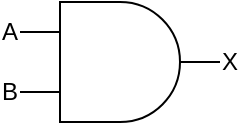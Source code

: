 <mxfile version="28.2.1">
  <diagram name="Page-1" id="_tPkWywT0ir11SWtcuY9">
    <mxGraphModel dx="1360" dy="765" grid="1" gridSize="10" guides="1" tooltips="1" connect="1" arrows="1" fold="1" page="1" pageScale="1" pageWidth="827" pageHeight="1169" math="0" shadow="0">
      <root>
        <mxCell id="0" />
        <mxCell id="1" parent="0" />
        <mxCell id="B9HHFWc2zG6deZZM5svN-1" value="" style="verticalLabelPosition=bottom;shadow=0;dashed=0;align=center;html=1;verticalAlign=top;shape=mxgraph.electrical.logic_gates.logic_gate;operation=and;" parent="1" vertex="1">
          <mxGeometry x="100" y="80" width="100" height="60" as="geometry" />
        </mxCell>
        <mxCell id="B9HHFWc2zG6deZZM5svN-2" value="A" style="text;html=1;align=center;verticalAlign=middle;whiteSpace=wrap;rounded=0;" parent="1" vertex="1">
          <mxGeometry x="90" y="90" width="10" height="10" as="geometry" />
        </mxCell>
        <mxCell id="B9HHFWc2zG6deZZM5svN-3" value="B" style="text;html=1;align=center;verticalAlign=middle;whiteSpace=wrap;rounded=0;" parent="1" vertex="1">
          <mxGeometry x="90" y="120" width="10" height="10" as="geometry" />
        </mxCell>
        <mxCell id="B9HHFWc2zG6deZZM5svN-4" value="X" style="text;html=1;align=center;verticalAlign=middle;whiteSpace=wrap;rounded=0;" parent="1" vertex="1">
          <mxGeometry x="200" y="105" width="10" height="10" as="geometry" />
        </mxCell>
      </root>
    </mxGraphModel>
  </diagram>
</mxfile>

